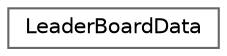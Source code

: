 digraph "Graphical Class Hierarchy"
{
 // LATEX_PDF_SIZE
  bgcolor="transparent";
  edge [fontname=Helvetica,fontsize=10,labelfontname=Helvetica,labelfontsize=10];
  node [fontname=Helvetica,fontsize=10,shape=box,height=0.2,width=0.4];
  rankdir="LR";
  Node0 [label="LeaderBoardData",height=0.2,width=0.4,color="grey40", fillcolor="white", style="filled",URL="$class_leader_board_data.html",tooltip="Data specific to the leaderboard"];
}
